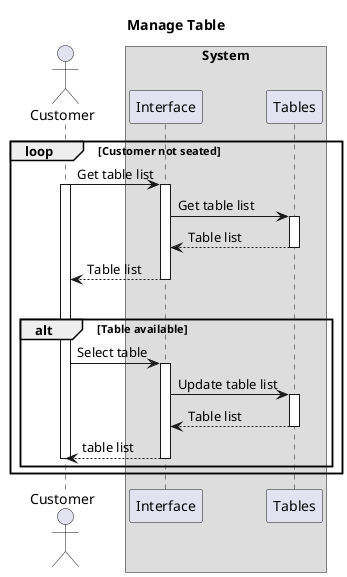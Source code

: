 @startuml Manage Table

title Manage Table

actor Customer
box System
    participant Interface
    participant Tables
end box

loop Customer not seated
    Customer -> Interface ++ : Get table list
    activate Customer
    Interface -> Tables ++ : Get table list
    return Table list
    return Table list
    |||
    alt Table available
        Customer -> Interface ++ : Select table
        Interface -> Tables ++ : Update table list
        return Table list
        return table list
        deactivate Customer
    end
end

@enduml